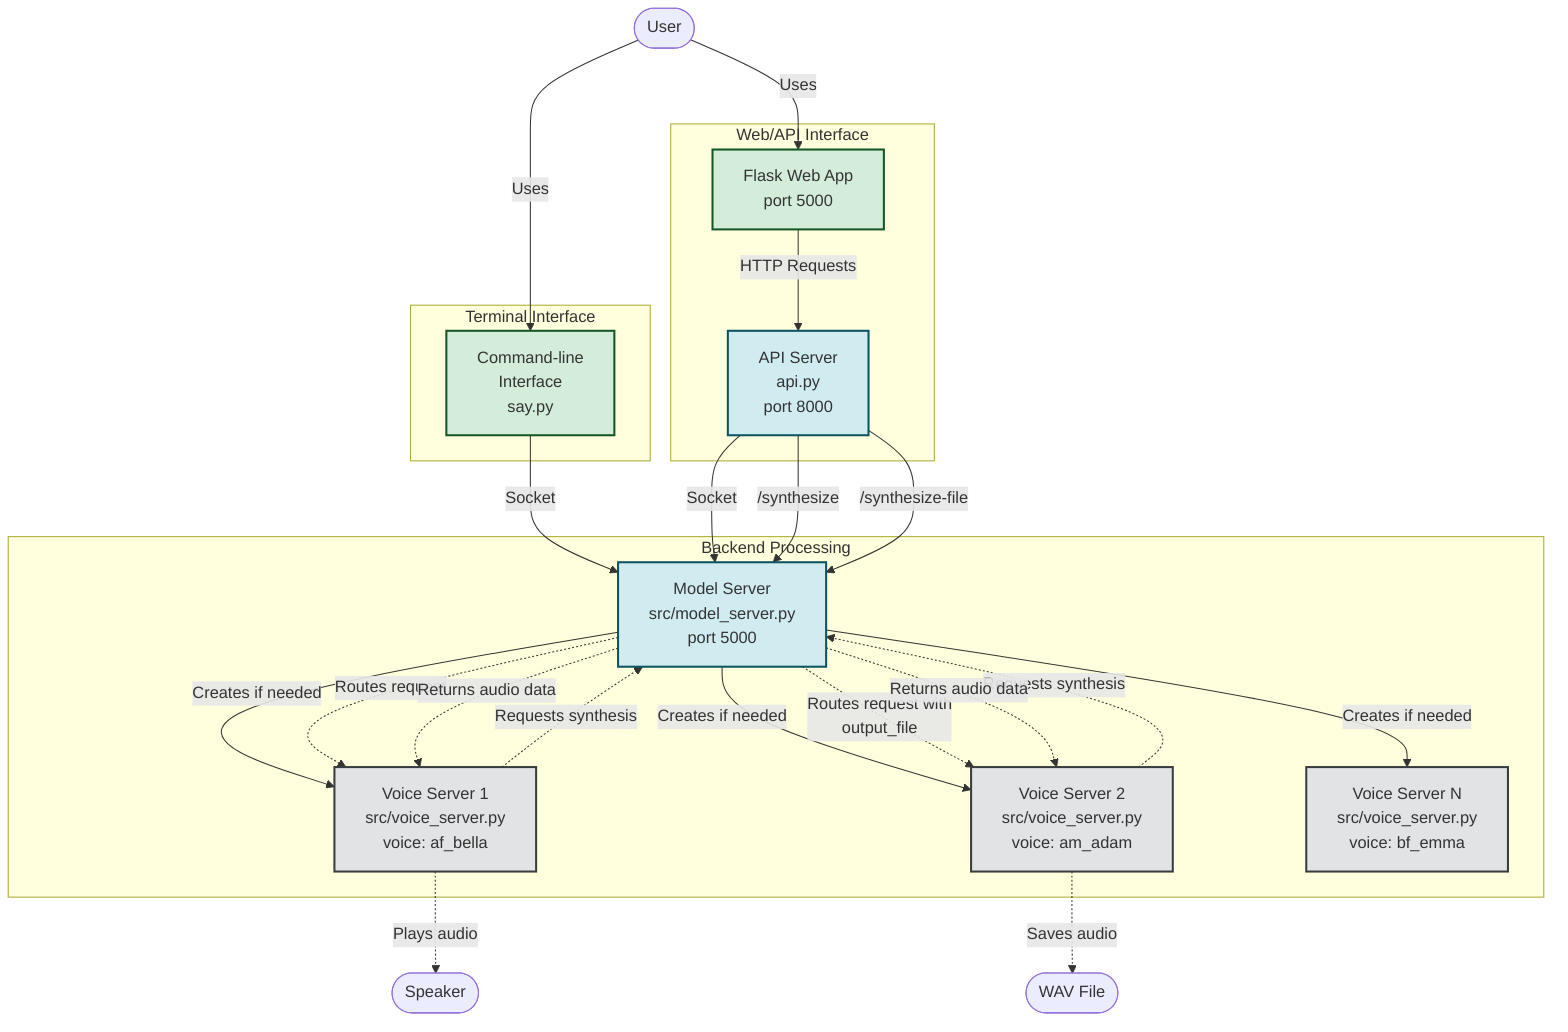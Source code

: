 flowchart TD
    classDef component fill:#f9f9f9,stroke:#333,stroke-width:2px
    classDef client fill:#d4edda,stroke:#155724,stroke-width:2px
    classDef server fill:#d1ecf1,stroke:#0c5460,stroke-width:2px
    classDef voice fill:#e2e3e5,stroke:#383d41,stroke-width:2px
    
    User([User])
    WebApp[Flask Web App\nport 5000]:::client
    CLI[Command-line\nInterface\nsay.py]:::client
    API[API Server\napi.py\nport 8000]:::server
    ModelServer[Model Server\nsrc/model_server.py\nport 5000]:::server
    VoiceServer1[Voice Server 1\nsrc/voice_server.py\nvoice: af_bella]:::voice
    VoiceServer2[Voice Server 2\nsrc/voice_server.py\nvoice: am_adam]:::voice
    VoiceServerN[Voice Server N\nsrc/voice_server.py\nvoice: bf_emma]:::voice
    
    User -->|Uses| WebApp
    User -->|Uses| CLI
    WebApp -->|HTTP Requests| API
    CLI -->|Socket| ModelServer
    API -->|Socket| ModelServer
    ModelServer -->|Creates if needed| VoiceServer1
    ModelServer -->|Creates if needed| VoiceServer2
    ModelServer -->|Creates if needed| VoiceServerN
    
    subgraph web["Web/API Interface"]
        WebApp
        API
    end
    
    subgraph terminal["Terminal Interface"]
        CLI
    end
    
    subgraph backend["Backend Processing"]
        ModelServer
        VoiceServer1
        VoiceServer2
        VoiceServerN
    end
    
    %% Data flow for direct speech
    ModelServer -.->|Routes request| VoiceServer1
    VoiceServer1 -.->|Requests synthesis| ModelServer
    ModelServer -.->|Returns audio data| VoiceServer1
    VoiceServer1 -.->|Plays audio| Speaker([Speaker])
    
    %% Data flow for file output
    ModelServer -.->|Routes request with\noutput_file| VoiceServer2
    VoiceServer2 -.->|Requests synthesis| ModelServer
    ModelServer -.->|Returns audio data| VoiceServer2
    VoiceServer2 -.->|Saves audio| WAV([WAV File])
    
    %% Communication details
    API -->|"/synthesize"| ModelServer
    API -->|"/synthesize-file"| ModelServer
